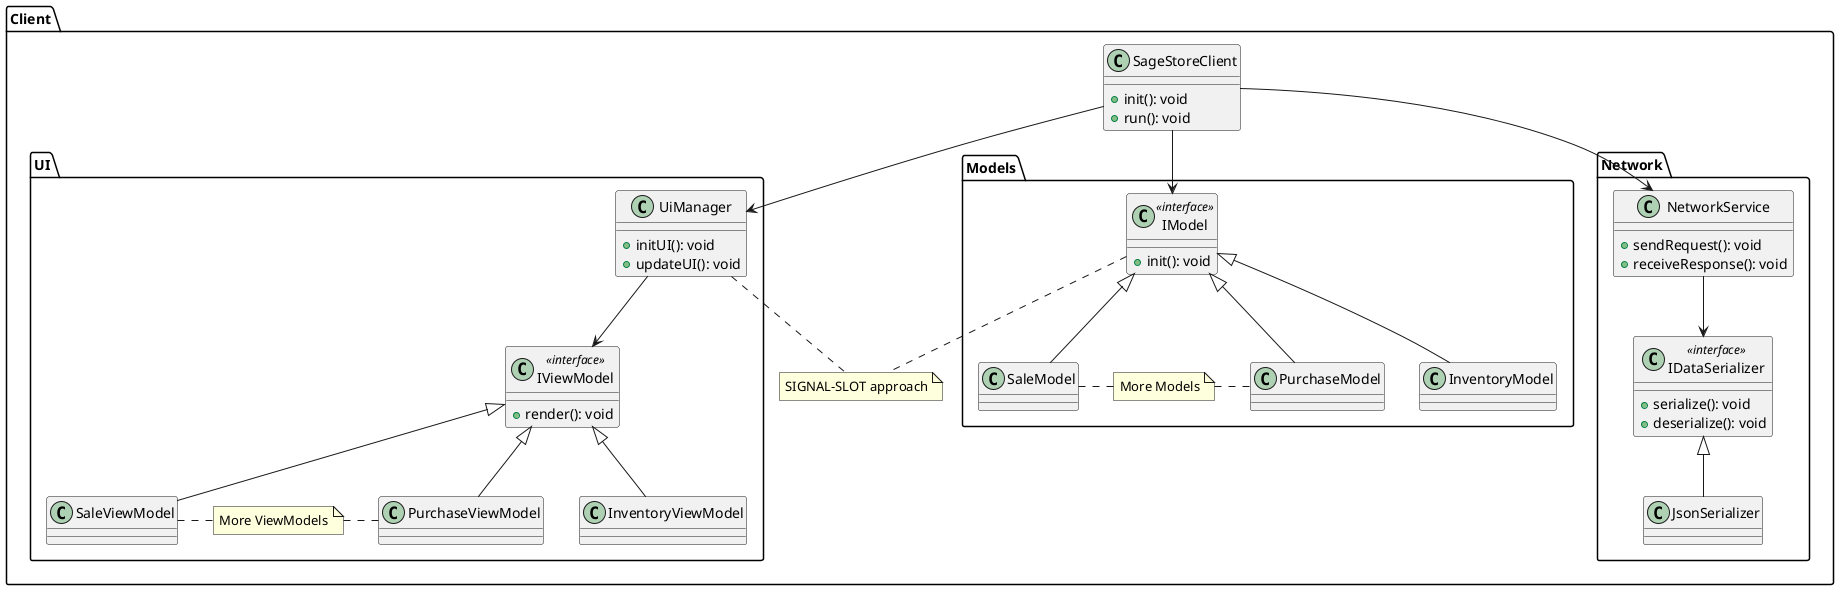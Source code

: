 @startuml

!define class class

package "Client" {
  class SageStoreClient {
    +init(): void
    +run(): void
  }

  package "UI" #White {
    class UiManager {
      +initUI(): void
      +updateUI(): void
    }

    class IViewModel <<interface>> {
      +render(): void
    }

    ' Limited ViewModel Inheritance
    IViewModel <|-- PurchaseViewModel
    IViewModel <|-- SaleViewModel
    IViewModel <|-- InventoryViewModel

    note "More ViewModels" as N2
  } 

  package "Models" #White {
    class IModel <<interface>> {
      +init(): void
    } 

    ' Limited Model Inheritance
    IModel <|-- PurchaseModel
    IModel <|-- SaleModel
    IModel <|-- InventoryModel

    note "More Models" as N3
  }

  package "Network" #White {
    class NetworkService {
      +sendRequest(): void
      +receiveResponse(): void
    }

    class IDataSerializer <<interface>> {
      +serialize(): void
      +deserialize(): void
    }

    class JsonSerializer
  }

  ' Relationships
  SageStoreClient -down-> UiManager
  SageStoreClient -down-> IModel
  SageStoreClient -down-> NetworkService
  NetworkService -down-> IDataSerializer
  UiManager -down-> IViewModel

  ' Inheritance
  IDataSerializer <|-- JsonSerializer

  note "SIGNAL-SLOT approach" as N1
  IModel .. N1
  UiManager .. N1

  SaleViewModel . N2
  N2 . PurchaseViewModel

  SaleModel . N3
  N3 . PurchaseModel

@enduml
